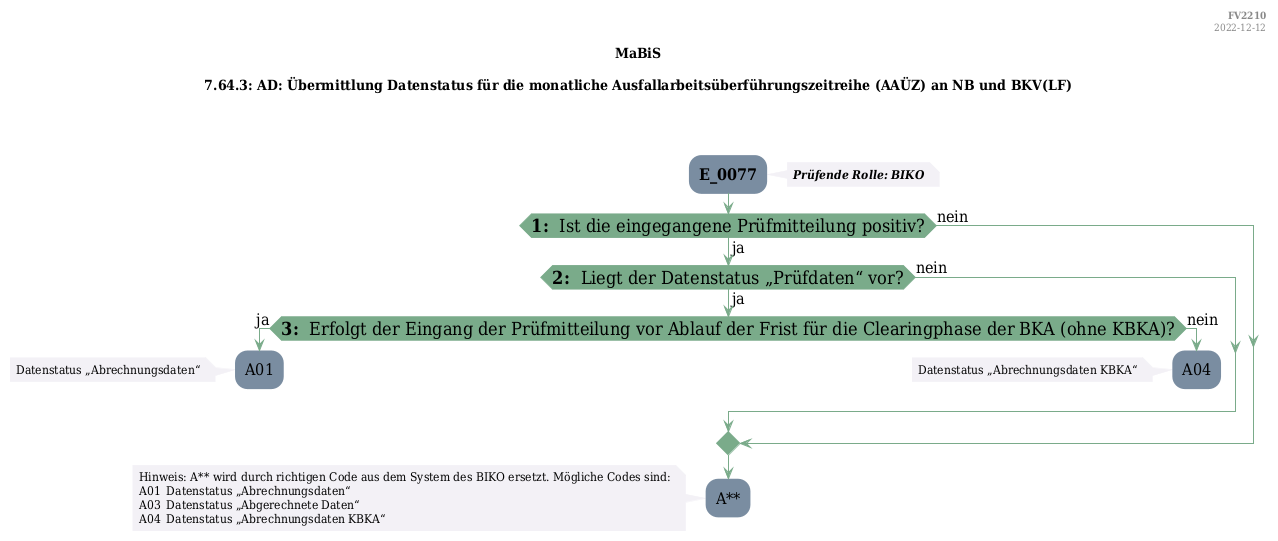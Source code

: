 @startuml
skinparam Shadowing false
skinparam NoteBorderColor #f3f1f6
skinparam NoteBackgroundColor #f3f1f6
skinparam NoteFontSize 12
skinparam ActivityBorderColor none
skinparam ActivityBackgroundColor #7a8da1
skinparam ActivityFontSize 16
skinparam ArrowColor #7aab8a
skinparam ArrowFontSize 16
skinparam ActivityDiamondBackgroundColor #7aab8a
skinparam ActivityDiamondBorderColor #7aab8a
skinparam ActivityDiamondFontSize 18
skinparam defaultFontName DejaVu Serif Condensed
skinparam ActivityEndColor #669580

header
<b>FV2210
2022-12-12
endheader

title
MaBiS

7.64.3: AD: Übermittlung Datenstatus für die monatliche Ausfallarbeitsüberführungszeitreihe (AAÜZ) an NB und BKV(LF)



end title
:<b>E_0077</b>;
note right
<b><i>Prüfende Rolle: BIKO
end note

if (<b>1: </b> Ist die eingegangene Prüfmitteilung positiv?) then (ja)
    if (<b>2: </b> Liegt der Datenstatus „Prüfdaten“ vor?) then (ja)
        if (<b>3: </b> Erfolgt der Eingang der Prüfmitteilung vor Ablauf der Frist für die Clearingphase der BKA (ohne KBKA&#41;?) then (ja)
            :A01;
            note left
                Datenstatus „Abrechnungsdaten“
            endnote
            kill;
        else (nein)
            :A04;
            note left
                Datenstatus „Abrechnungsdaten KBKA“
            endnote
            kill;
        endif
    else (nein)
    endif
else (nein)
endif
:A**;
note left
    Hinweis: A** wird durch richtigen Code aus dem System des BIKO ersetzt. Mögliche Codes sind:
    A01	Datenstatus „Abrechnungsdaten“
    A03	Datenstatus „Abgerechnete Daten“
    A04	Datenstatus „Abrechnungsdaten KBKA“
endnote
kill;

@enduml
